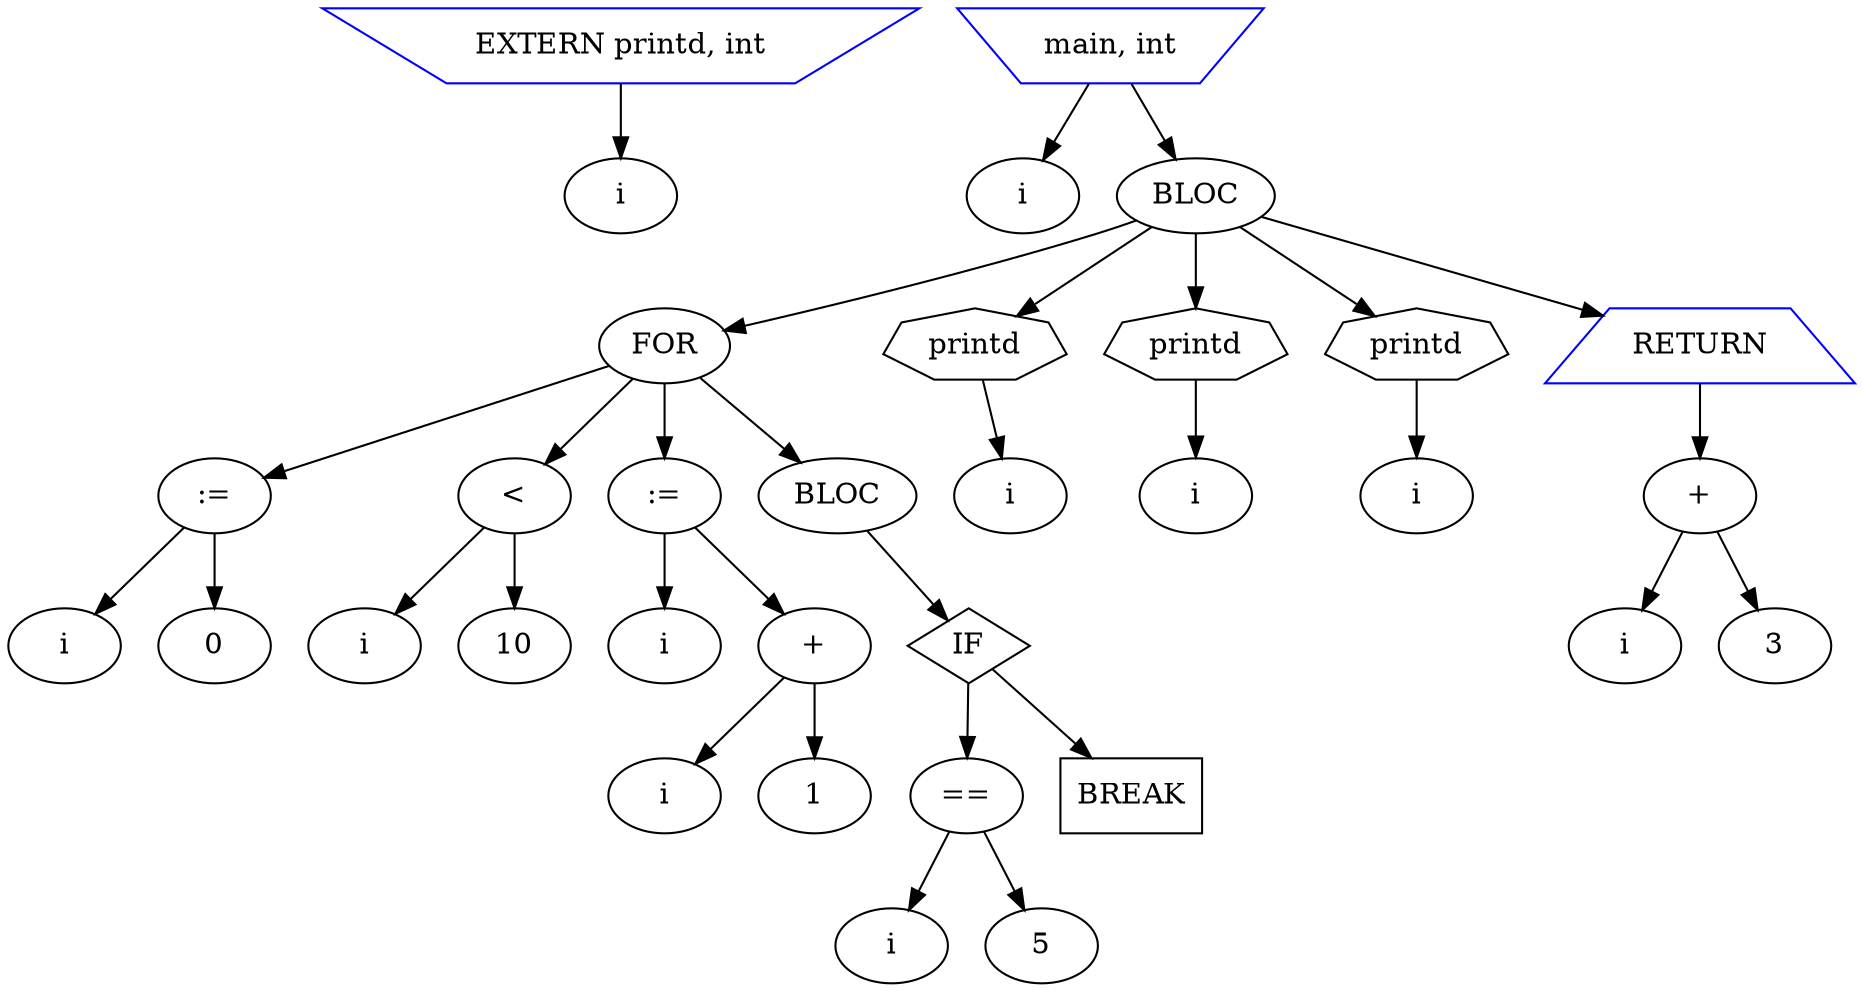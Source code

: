 digraph G {
node_0 [label="EXTERN printd, int"shape=invtrapezium color=blue];
node_0 -> node_1;
node_1 [label="i"];
node_2 [label="main, int"shape=invtrapezium color=blue];
node_2 -> node_3;
node_3 [label="i"];
node_2 -> node_4;
node_4 [label="BLOC"];
node_4 -> node_5;
node_5 [label="FOR"];
node_5 -> node_6;
node_6 [label=":="];
node_6 -> node_7;
node_7 [label="i"];
node_6 -> node_8;
node_8 [label="0"];
node_5 -> node_9;
node_9 [label="<"];
node_9 -> node_10;
node_10 [label="i"];
node_9 -> node_11;
node_11 [label="10"];
node_5 -> node_12;
node_12 [label=":="];
node_12 -> node_13;
node_13 [label="i"];
node_12 -> node_14;
node_14 [label="+"];
node_14 -> node_15;
node_15 [label="i"];
node_14 -> node_16;
node_16 [label="1"];
node_5 -> node_17;
node_17 [label="BLOC"];
node_17 -> node_18;
node_18 [label="IF"shape=diamond];
node_18 -> node_19;
node_19 [label="=="];
node_19 -> node_20;
node_20 [label="i"];
node_19 -> node_21;
node_21 [label="5"];
node_18 -> node_22;
node_22 [label="BREAK"shape=box];
node_4 -> node_23;
node_23 [label="printd"shape=septagon];
node_23 -> node_24;
node_24 [label="i"];
node_4 -> node_25;
node_25 [label="printd"shape=septagon];
node_25 -> node_26;
node_26 [label="i"];
node_4 -> node_27;
node_27 [label="printd"shape=septagon];
node_27 -> node_28;
node_28 [label="i"];
node_4 -> node_29;
node_29 [label="RETURN"shape=trapezium color=blue];
node_29 -> node_30;
node_30 [label="+"];
node_30 -> node_31;
node_31 [label="i"];
node_30 -> node_32;
node_32 [label="3"];
}